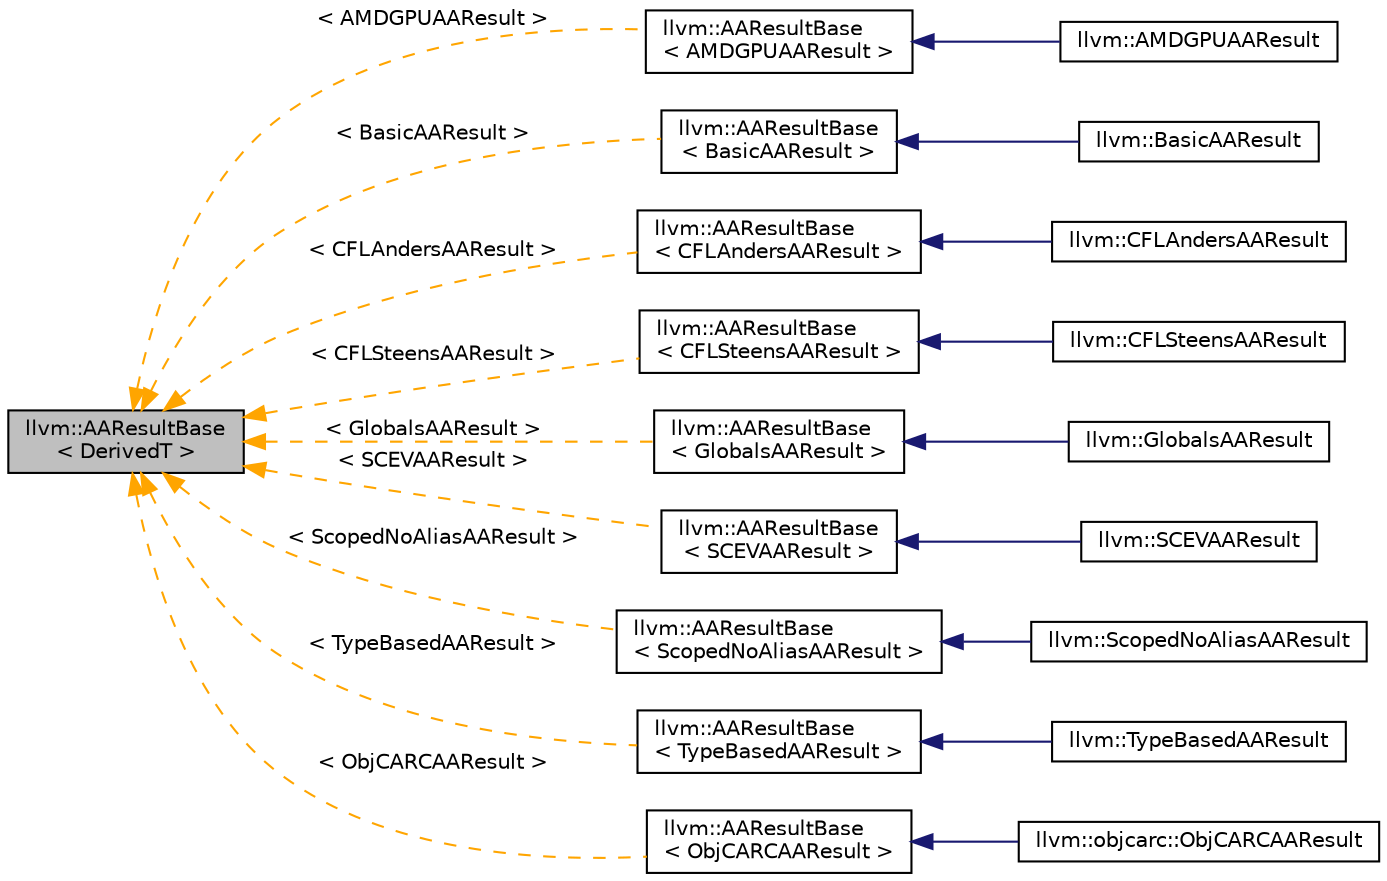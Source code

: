 digraph "llvm::AAResultBase&lt; DerivedT &gt;"
{
 // LATEX_PDF_SIZE
  bgcolor="transparent";
  edge [fontname="Helvetica",fontsize="10",labelfontname="Helvetica",labelfontsize="10"];
  node [fontname="Helvetica",fontsize="10",shape="box"];
  rankdir="LR";
  Node1 [label="llvm::AAResultBase\l\< DerivedT \>",height=0.2,width=0.4,color="black", fillcolor="grey75", style="filled", fontcolor="black",tooltip="A CRTP-driven \"mixin\" base class to help implement the function alias analysis results concept."];
  Node1 -> Node2 [dir="back",color="orange",fontsize="10",style="dashed",label=" \< AMDGPUAAResult \>" ,fontname="Helvetica"];
  Node2 [label="llvm::AAResultBase\l\< AMDGPUAAResult \>",height=0.2,width=0.4,color="black",URL="$classllvm_1_1AAResultBase.html",tooltip=" "];
  Node2 -> Node3 [dir="back",color="midnightblue",fontsize="10",style="solid",fontname="Helvetica"];
  Node3 [label="llvm::AMDGPUAAResult",height=0.2,width=0.4,color="black",URL="$classllvm_1_1AMDGPUAAResult.html",tooltip="A simple AA result that uses TBAA metadata to answer queries."];
  Node1 -> Node4 [dir="back",color="orange",fontsize="10",style="dashed",label=" \< BasicAAResult \>" ,fontname="Helvetica"];
  Node4 [label="llvm::AAResultBase\l\< BasicAAResult \>",height=0.2,width=0.4,color="black",URL="$classllvm_1_1AAResultBase.html",tooltip=" "];
  Node4 -> Node5 [dir="back",color="midnightblue",fontsize="10",style="solid",fontname="Helvetica"];
  Node5 [label="llvm::BasicAAResult",height=0.2,width=0.4,color="black",URL="$classllvm_1_1BasicAAResult.html",tooltip="This is the AA result object for the basic, local, and stateless alias analysis."];
  Node1 -> Node6 [dir="back",color="orange",fontsize="10",style="dashed",label=" \< CFLAndersAAResult \>" ,fontname="Helvetica"];
  Node6 [label="llvm::AAResultBase\l\< CFLAndersAAResult \>",height=0.2,width=0.4,color="black",URL="$classllvm_1_1AAResultBase.html",tooltip=" "];
  Node6 -> Node7 [dir="back",color="midnightblue",fontsize="10",style="solid",fontname="Helvetica"];
  Node7 [label="llvm::CFLAndersAAResult",height=0.2,width=0.4,color="black",URL="$classllvm_1_1CFLAndersAAResult.html",tooltip=" "];
  Node1 -> Node8 [dir="back",color="orange",fontsize="10",style="dashed",label=" \< CFLSteensAAResult \>" ,fontname="Helvetica"];
  Node8 [label="llvm::AAResultBase\l\< CFLSteensAAResult \>",height=0.2,width=0.4,color="black",URL="$classllvm_1_1AAResultBase.html",tooltip=" "];
  Node8 -> Node9 [dir="back",color="midnightblue",fontsize="10",style="solid",fontname="Helvetica"];
  Node9 [label="llvm::CFLSteensAAResult",height=0.2,width=0.4,color="black",URL="$classllvm_1_1CFLSteensAAResult.html",tooltip=" "];
  Node1 -> Node10 [dir="back",color="orange",fontsize="10",style="dashed",label=" \< GlobalsAAResult \>" ,fontname="Helvetica"];
  Node10 [label="llvm::AAResultBase\l\< GlobalsAAResult \>",height=0.2,width=0.4,color="black",URL="$classllvm_1_1AAResultBase.html",tooltip=" "];
  Node10 -> Node11 [dir="back",color="midnightblue",fontsize="10",style="solid",fontname="Helvetica"];
  Node11 [label="llvm::GlobalsAAResult",height=0.2,width=0.4,color="black",URL="$classllvm_1_1GlobalsAAResult.html",tooltip="An alias analysis result set for globals."];
  Node1 -> Node12 [dir="back",color="orange",fontsize="10",style="dashed",label=" \< SCEVAAResult \>" ,fontname="Helvetica"];
  Node12 [label="llvm::AAResultBase\l\< SCEVAAResult \>",height=0.2,width=0.4,color="black",URL="$classllvm_1_1AAResultBase.html",tooltip=" "];
  Node12 -> Node13 [dir="back",color="midnightblue",fontsize="10",style="solid",fontname="Helvetica"];
  Node13 [label="llvm::SCEVAAResult",height=0.2,width=0.4,color="black",URL="$classllvm_1_1SCEVAAResult.html",tooltip="A simple alias analysis implementation that uses ScalarEvolution to answer queries."];
  Node1 -> Node14 [dir="back",color="orange",fontsize="10",style="dashed",label=" \< ScopedNoAliasAAResult \>" ,fontname="Helvetica"];
  Node14 [label="llvm::AAResultBase\l\< ScopedNoAliasAAResult \>",height=0.2,width=0.4,color="black",URL="$classllvm_1_1AAResultBase.html",tooltip=" "];
  Node14 -> Node15 [dir="back",color="midnightblue",fontsize="10",style="solid",fontname="Helvetica"];
  Node15 [label="llvm::ScopedNoAliasAAResult",height=0.2,width=0.4,color="black",URL="$classllvm_1_1ScopedNoAliasAAResult.html",tooltip="A simple AA result which uses scoped-noalias metadata to answer queries."];
  Node1 -> Node16 [dir="back",color="orange",fontsize="10",style="dashed",label=" \< TypeBasedAAResult \>" ,fontname="Helvetica"];
  Node16 [label="llvm::AAResultBase\l\< TypeBasedAAResult \>",height=0.2,width=0.4,color="black",URL="$classllvm_1_1AAResultBase.html",tooltip=" "];
  Node16 -> Node17 [dir="back",color="midnightblue",fontsize="10",style="solid",fontname="Helvetica"];
  Node17 [label="llvm::TypeBasedAAResult",height=0.2,width=0.4,color="black",URL="$classllvm_1_1TypeBasedAAResult.html",tooltip="A simple AA result that uses TBAA metadata to answer queries."];
  Node1 -> Node18 [dir="back",color="orange",fontsize="10",style="dashed",label=" \< ObjCARCAAResult \>" ,fontname="Helvetica"];
  Node18 [label="llvm::AAResultBase\l\< ObjCARCAAResult \>",height=0.2,width=0.4,color="black",URL="$classllvm_1_1AAResultBase.html",tooltip=" "];
  Node18 -> Node19 [dir="back",color="midnightblue",fontsize="10",style="solid",fontname="Helvetica"];
  Node19 [label="llvm::objcarc::ObjCARCAAResult",height=0.2,width=0.4,color="black",URL="$classllvm_1_1objcarc_1_1ObjCARCAAResult.html",tooltip="This is a simple alias analysis implementation that uses knowledge of ARC constructs to answer querie..."];
}
